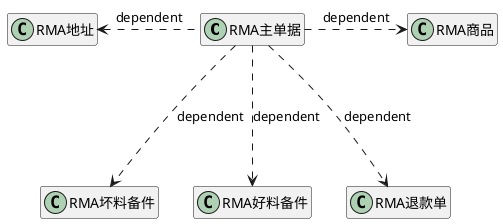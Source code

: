 @startuml

hide members

class RMA主单据{
    RMA单id
    服务区域
    用户id
    海外工单票号
    订单号
    订单购买时间
    状态
    RMA单据类型
    服务类型
    换货单创建类型
    换货单号
    仓库网点单据id
    仓库网点编号
    仓库网点电话号码
    预约申请时间
    币种
    实收金额
    折旧金额
    退款金额
    支付状态
    支付方式
    原因描述
    创建人员
    创建时间
    修改人员
    修改时间
    寄回方式,
    寄回物流公司,
    寄回物流单号,
    寄回给用户方式,
    寄回给用户物流公司,
    寄回给用户物流单号,
    运费--,
    取消原因
    拒绝原因
    备注
    检测备注
    处理方式
    维修详情
    维修级别
    软件版本
    客户是否收货
    网点受理时间
    客户收货时间
    客户发货时间
    网点收货时间
    网点寄出时间
    维修类别
    地址是否已确认
    购买渠道
    购买时间
    等待原因
    等待类型
    RMA派单原因
    新订单号
    是否特批
    申请原因
    申请原因描述
    RMA来源
    审核时间
    取消时间
    取消原因类型
    用户id类型
    RMA单据完成时间
    人工费
    印度发票号
    故障分类10：软件 20：硬件
    详细的故障描述
    新软件版本
    上传用户,
    附件,
    服务商RMA主键
    发票号
}

class RMA商品{
    主键
    RMA主键
    父id
    原imei号1
    原imei号2
    新imei号1
    新imei号2
    商品编码
    商品名称
    订单数量
    提交数量
    原价金额
    折扣金额
    申请原因
    检测失败数量
    检测通过数量
    商品生产日期
    是否是实物
    商品英文名称
    商品类型英文名
    保修开始时间
}

class RMA地址{
    主键
    RMA主键
    类型
    用户id
    用户名称
    收货人名称
    联系电话
    email
    邮编
    国家
    国家名称
    省
    省名称
    市
    市名称
    区
    区名称
    街
    街名称
    详细地址
    收货人FirstName
    收货人LastName
    用户税号
}

class RMA坏料备件 {
    来源id主键
    维修类型
    sku编号
    领退料价格
    状态
    申请币种
    网点给用户报价
    服务商给用户报价币种
    服务商
    网点编号
    中文名称
    英文名称
    SKU机型
    SKU类型 主板、耗材等
    SKU高低价值
    备件当前所在仓库编码
    退料申请单id
    退料申请单id2
    创建时间
    创建人
    更新时间
    更新人
    最小包装数量
    RMA完成时间
    该SKU税费
    海关编码
    sku税率
}

class RMA好料备件{
    来源id主键
    RMA维修检测坏料表id
    维修类别
    sku编号
    领退料价格
    状态
    申请币种
    网点给用户报价
    服务商
    网点编号
    中文名称
    英文名称
    SKU机型，所个用逗号分隔
    SKU类型 主板、耗材等
    SKU高低价值
    备件当前所在仓库编码
    退料申请单id
    退料申请单id2
    创建时间
    创建人
    更新时间
    更新人
    最小包装数量
    RMA完成时间
    海关编码
    sku税率
}

class RMA退款单{
    退款单号
    创建时间
    创建人
    币种
    国家
    备注
    更新时间
    更新人
    订单金额
    订单号
    支付人
    支付时间
    paypal帐号
    产品类型描述
    退款金额
    退款单状态
    退款类型
    退款时间
    是否自动创建
    标识位，第一位：是否假退款
    是否虚拟退款
    来源主键
    退款单来源类型
    退款单类型
}

RMA主单据-left..> RMA地址:dependent
RMA主单据-right..> RMA商品:dependent
RMA主单据-down..>RMA退款单:dependent
RMA主单据-down..>RMA坏料备件:dependent
RMA主单据-down..>RMA好料备件:dependent
@enduml